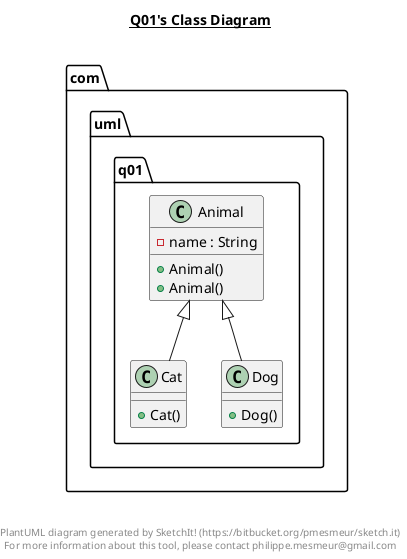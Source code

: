 @startuml

title __Q01's Class Diagram__\n

  namespace com.uml.q01 {
    class com.uml.q01.Animal {
        - name : String
        + Animal()
        + Animal()
    }
  }
  

  namespace com.uml.q01 {
    class com.uml.q01.Cat {
        + Cat()
    }
  }
  

  namespace com.uml.q01 {
    class com.uml.q01.Dog {
        + Dog()
    }
  }
  

  com.uml.q01.Cat -up-|> com.uml.q01.Animal
  com.uml.q01.Dog -up-|> com.uml.q01.Animal


right footer


PlantUML diagram generated by SketchIt! (https://bitbucket.org/pmesmeur/sketch.it)
For more information about this tool, please contact philippe.mesmeur@gmail.com
endfooter

@enduml
